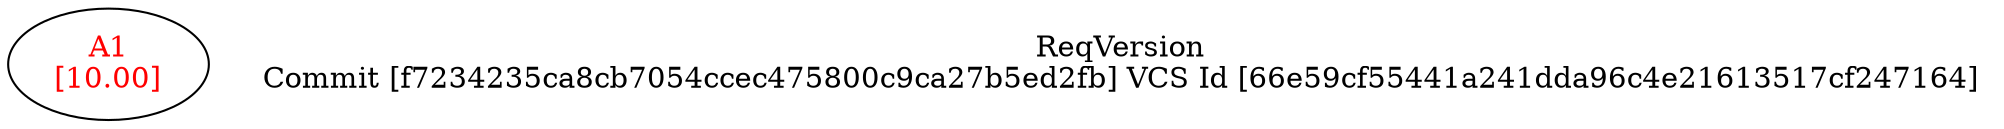 digraph reqdeps {
rankdir=BT;
mclimit=10.0;
nslimit=10.0;ranksep=1;
"A1" [fontcolor=red,label="A1\n[10.00]"];
ReqVersion [shape=plaintext label="ReqVersion\nCommit [f7234235ca8cb7054ccec475800c9ca27b5ed2fb] VCS Id [66e59cf55441a241dda96c4e21613517cf247164]"]
}
